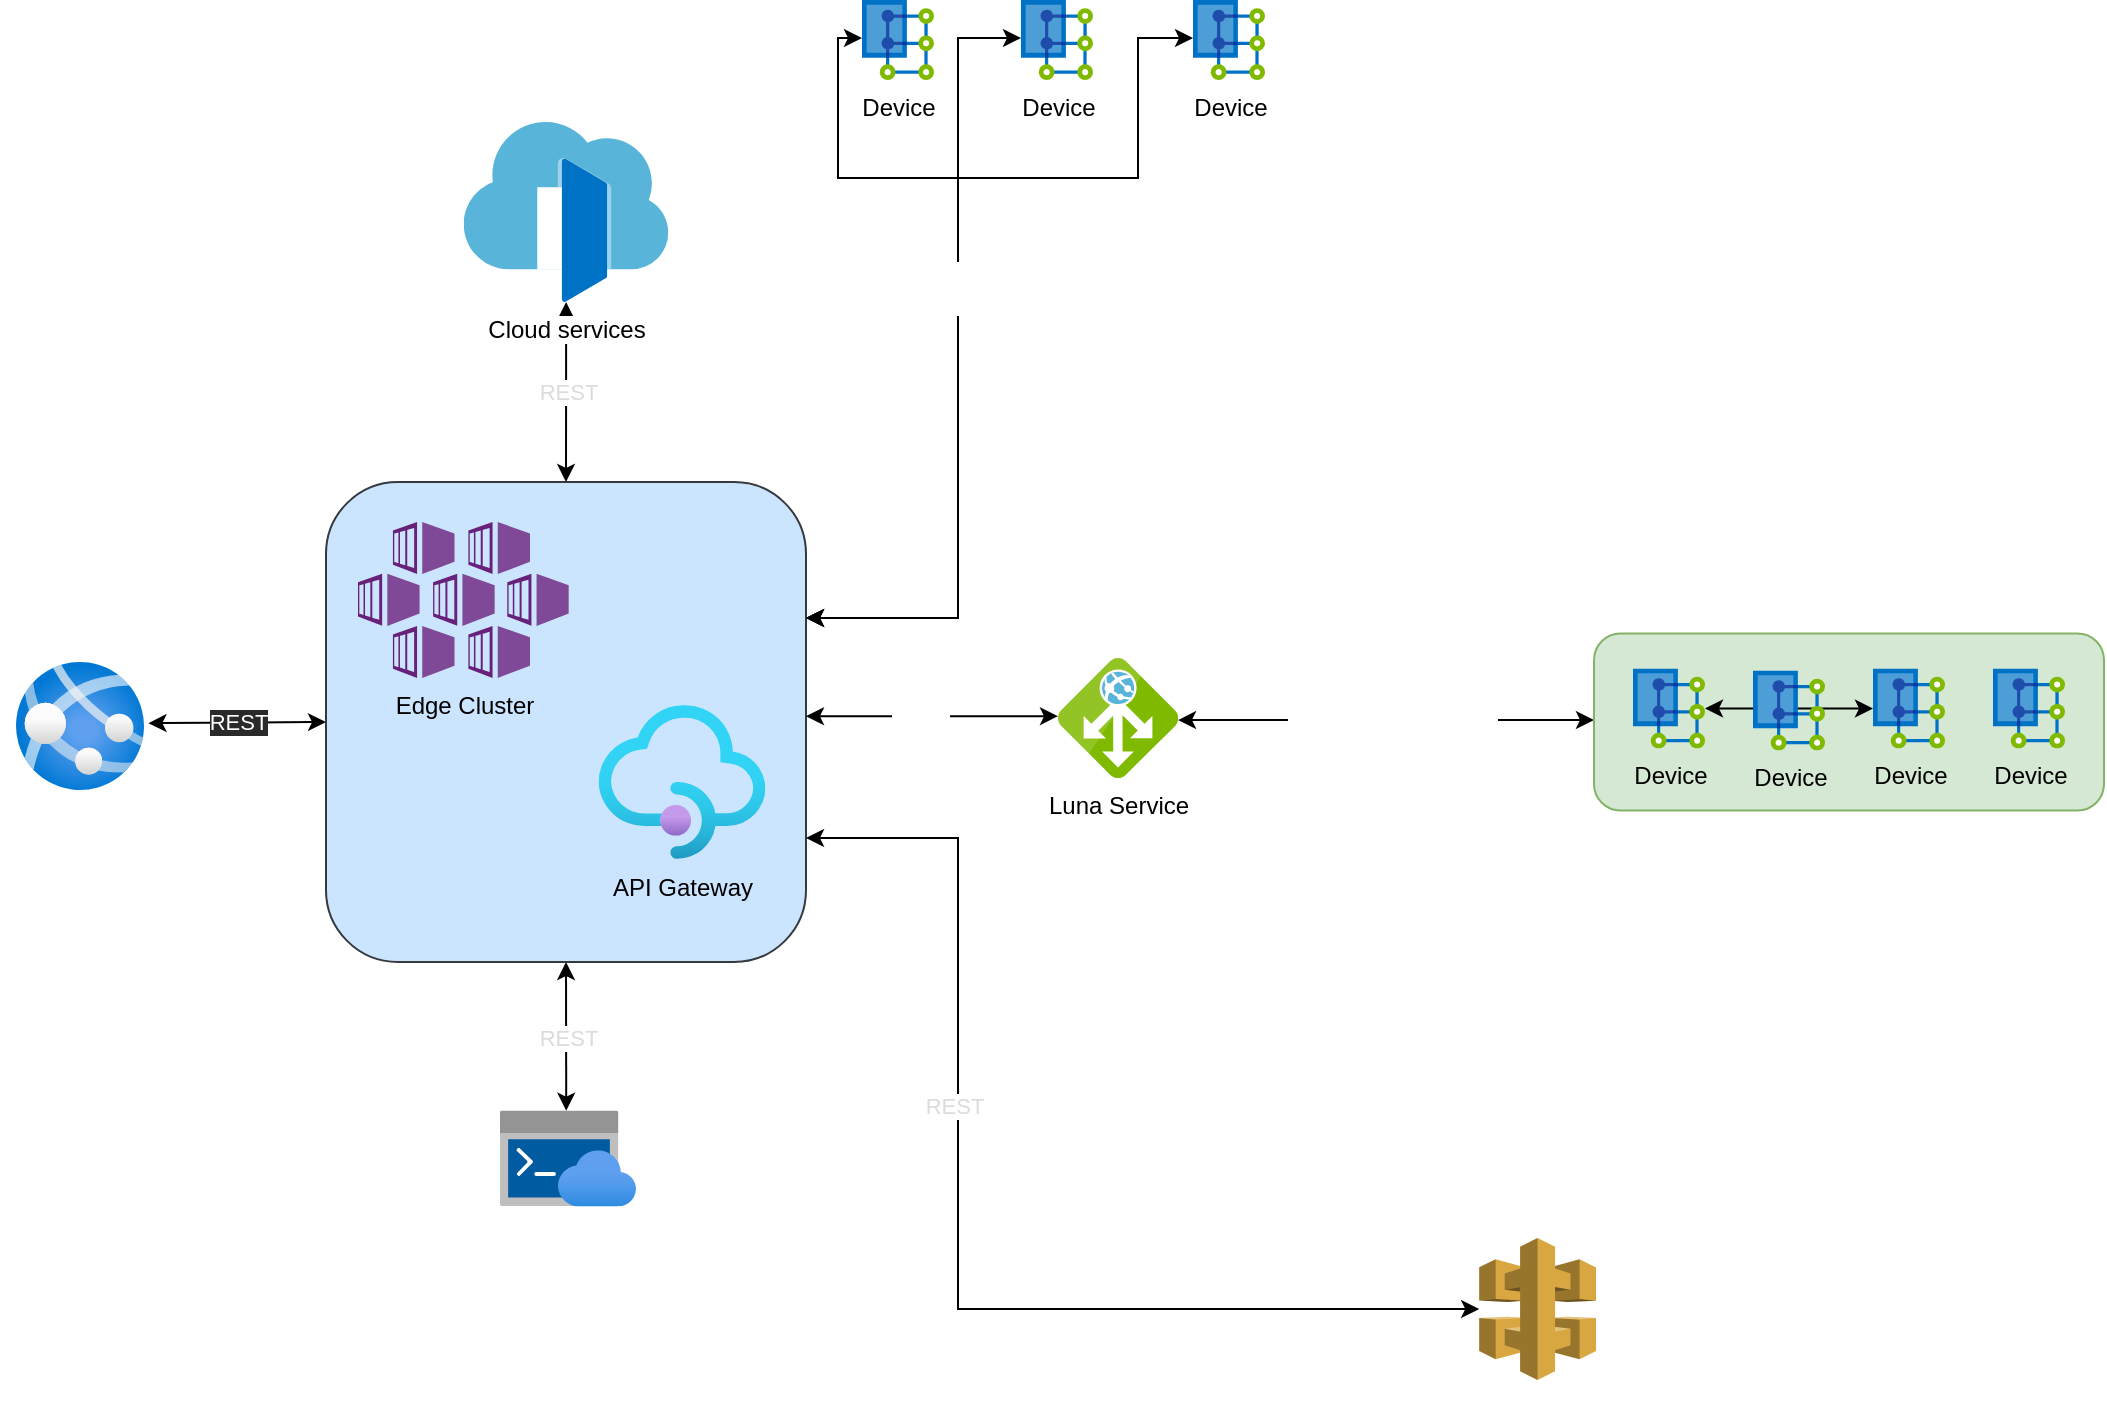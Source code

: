 <mxfile version="20.3.0" type="device"><diagram id="WI9T0HZ2pTsCkuznbFz-" name="Page-1"><mxGraphModel dx="1501" dy="933" grid="1" gridSize="10" guides="1" tooltips="1" connect="1" arrows="1" fold="1" page="1" pageScale="1" pageWidth="1169" pageHeight="827" math="0" shadow="0"><root><mxCell id="0"/><mxCell id="1" parent="0"/><mxCell id="2iyMGcU6QUidcw2wwA2w-64" value="REST" style="edgeStyle=none;rounded=0;orthogonalLoop=1;jettySize=auto;html=1;exitX=0;exitY=0.5;exitDx=0;exitDy=0;entryX=1.035;entryY=0.478;entryDx=0;entryDy=0;entryPerimeter=0;fontColor=#FFFFFF;startArrow=classic;startFill=1;labelBackgroundColor=#2A2A2A;" parent="1" source="2iyMGcU6QUidcw2wwA2w-1" target="2iyMGcU6QUidcw2wwA2w-62" edge="1"><mxGeometry relative="1" as="geometry"/></mxCell><mxCell id="2iyMGcU6QUidcw2wwA2w-67" style="edgeStyle=none;rounded=0;orthogonalLoop=1;jettySize=auto;html=1;exitX=0.5;exitY=1;exitDx=0;exitDy=0;entryX=0.487;entryY=0.002;entryDx=0;entryDy=0;entryPerimeter=0;fontColor=#212121;startArrow=classic;startFill=1;" parent="1" source="2iyMGcU6QUidcw2wwA2w-1" target="2iyMGcU6QUidcw2wwA2w-65" edge="1"><mxGeometry relative="1" as="geometry"/></mxCell><mxCell id="xchHNlPd2X_5uLg-PRqr-29" value="REST" style="edgeLabel;html=1;align=center;verticalAlign=middle;resizable=0;points=[];fontColor=#DBDBDB;" vertex="1" connectable="0" parent="2iyMGcU6QUidcw2wwA2w-67"><mxGeometry x="0.028" y="1" relative="1" as="geometry"><mxPoint as="offset"/></mxGeometry></mxCell><mxCell id="2iyMGcU6QUidcw2wwA2w-1" value="" style="rounded=1;whiteSpace=wrap;html=1;align=top;fillColor=#cce5ff;strokeColor=#36393d;" parent="1" vertex="1"><mxGeometry x="218" y="310" width="240" height="240" as="geometry"/></mxCell><mxCell id="2iyMGcU6QUidcw2wwA2w-2" value="Edge Cluster" style="sketch=0;aspect=fixed;html=1;points=[];align=center;image;fontSize=12;image=img/lib/mscae/Kubernetes_Services.svg;rounded=1;labelBackgroundColor=none;fontColor=#000000;" parent="1" vertex="1"><mxGeometry x="234" y="330" width="105.41" height="78" as="geometry"/></mxCell><mxCell id="xchHNlPd2X_5uLg-PRqr-35" style="edgeStyle=orthogonalEdgeStyle;rounded=0;orthogonalLoop=1;jettySize=auto;html=1;entryX=1;entryY=0.488;entryDx=0;entryDy=0;entryPerimeter=0;labelBackgroundColor=#2A2A2A;fontColor=#FFFFFF;startArrow=classic;startFill=1;" edge="1" parent="1" source="2iyMGcU6QUidcw2wwA2w-6" target="2iyMGcU6QUidcw2wwA2w-1"><mxGeometry relative="1" as="geometry"><Array as="points"><mxPoint x="575" y="428"/></Array></mxGeometry></mxCell><mxCell id="xchHNlPd2X_5uLg-PRqr-36" value="REST" style="edgeLabel;html=1;align=center;verticalAlign=middle;resizable=0;points=[];fontColor=#FFFFFF;" vertex="1" connectable="0" parent="xchHNlPd2X_5uLg-PRqr-35"><mxGeometry x="0.103" y="-3" relative="1" as="geometry"><mxPoint as="offset"/></mxGeometry></mxCell><mxCell id="2iyMGcU6QUidcw2wwA2w-6" value="Luna Service" style="sketch=0;aspect=fixed;html=1;points=[];align=center;image;fontSize=12;image=img/lib/mscae/Application_Gateway.svg;rounded=1;" parent="1" vertex="1"><mxGeometry x="584" y="398" width="60" height="60" as="geometry"/></mxCell><mxCell id="xchHNlPd2X_5uLg-PRqr-23" style="edgeStyle=orthogonalEdgeStyle;rounded=0;orthogonalLoop=1;jettySize=auto;html=1;fontColor=#FFFFFF;startArrow=classic;startFill=1;" edge="1" parent="1" source="2iyMGcU6QUidcw2wwA2w-29" target="2iyMGcU6QUidcw2wwA2w-1"><mxGeometry relative="1" as="geometry"/></mxCell><mxCell id="xchHNlPd2X_5uLg-PRqr-30" value="REST" style="edgeLabel;html=1;align=center;verticalAlign=middle;resizable=0;points=[];fontColor=#DBDBDB;" vertex="1" connectable="0" parent="xchHNlPd2X_5uLg-PRqr-23"><mxGeometry y="1" relative="1" as="geometry"><mxPoint as="offset"/></mxGeometry></mxCell><mxCell id="2iyMGcU6QUidcw2wwA2w-29" value="Cloud services" style="sketch=0;aspect=fixed;html=1;points=[];align=center;image;fontSize=12;image=img/lib/mscae/Front_Doors.svg;rounded=1;verticalAlign=top;horizontal=1;" parent="1" vertex="1"><mxGeometry x="286.87" y="130" width="102.27" height="90" as="geometry"/></mxCell><mxCell id="xchHNlPd2X_5uLg-PRqr-20" style="edgeStyle=orthogonalEdgeStyle;rounded=0;orthogonalLoop=1;jettySize=auto;html=1;entryX=1;entryY=0.517;entryDx=0;entryDy=0;entryPerimeter=0;fontColor=#FFFFFF;startArrow=classic;startFill=1;" edge="1" parent="1" source="2iyMGcU6QUidcw2wwA2w-43" target="2iyMGcU6QUidcw2wwA2w-6"><mxGeometry relative="1" as="geometry"><Array as="points"><mxPoint x="759" y="429"/><mxPoint x="759" y="429"/></Array></mxGeometry></mxCell><mxCell id="xchHNlPd2X_5uLg-PRqr-33" value="REST, MQTT,Custom&lt;br&gt;..." style="edgeLabel;html=1;align=center;verticalAlign=middle;resizable=0;points=[];fontColor=#FFFFFF;labelBackgroundColor=default;" vertex="1" connectable="0" parent="xchHNlPd2X_5uLg-PRqr-20"><mxGeometry x="-0.022" y="-1" relative="1" as="geometry"><mxPoint as="offset"/></mxGeometry></mxCell><mxCell id="2iyMGcU6QUidcw2wwA2w-43" value="" style="rounded=1;whiteSpace=wrap;html=1;fillColor=#d5e8d4;strokeColor=#82b366;align=top;" parent="1" vertex="1"><mxGeometry x="852" y="385.75" width="255" height="88.5" as="geometry"/></mxCell><mxCell id="xchHNlPd2X_5uLg-PRqr-25" value="" style="edgeStyle=orthogonalEdgeStyle;rounded=0;orthogonalLoop=1;jettySize=auto;html=1;fontColor=#FFFFFF;startArrow=classic;startFill=1;" edge="1" parent="1" source="2iyMGcU6QUidcw2wwA2w-44" target="2iyMGcU6QUidcw2wwA2w-58"><mxGeometry relative="1" as="geometry"/></mxCell><mxCell id="2iyMGcU6QUidcw2wwA2w-44" value="Device" style="sketch=0;aspect=fixed;html=1;points=[];align=center;image;fontSize=12;image=img/lib/mscae/Azure_Digital_Twins.svg;rounded=1;labelBackgroundColor=none;fontColor=#000000;" parent="1" vertex="1"><mxGeometry x="871.5" y="403.25" width="36" height="40" as="geometry"/></mxCell><mxCell id="2iyMGcU6QUidcw2wwA2w-56" value="Device" style="sketch=0;aspect=fixed;html=1;points=[];align=center;image;fontSize=12;image=img/lib/mscae/Azure_Digital_Twins.svg;rounded=1;labelBackgroundColor=none;fontColor=#000000;" parent="1" vertex="1"><mxGeometry x="931.5" y="404.25" width="36" height="40" as="geometry"/></mxCell><mxCell id="2iyMGcU6QUidcw2wwA2w-58" value="Device" style="sketch=0;aspect=fixed;html=1;points=[];align=center;image;fontSize=12;image=img/lib/mscae/Azure_Digital_Twins.svg;rounded=1;labelBackgroundColor=none;fontColor=#000000;" parent="1" vertex="1"><mxGeometry x="991.5" y="403.25" width="36" height="40" as="geometry"/></mxCell><mxCell id="2iyMGcU6QUidcw2wwA2w-60" value="Device" style="sketch=0;aspect=fixed;html=1;points=[];align=center;image;fontSize=12;image=img/lib/mscae/Azure_Digital_Twins.svg;rounded=1;labelBackgroundColor=none;fontColor=#000000;" parent="1" vertex="1"><mxGeometry x="1051.5" y="403.25" width="36" height="40" as="geometry"/></mxCell><mxCell id="2iyMGcU6QUidcw2wwA2w-62" value="&lt;font color=&quot;#ffffff&quot;&gt;Edge Web App&lt;/font&gt;" style="aspect=fixed;html=1;points=[];align=center;image;fontSize=12;image=img/lib/azure2/app_services/App_Services.svg;rounded=1;fontColor=#212121;" parent="1" vertex="1"><mxGeometry x="63" y="400" width="64" height="64" as="geometry"/></mxCell><mxCell id="2iyMGcU6QUidcw2wwA2w-65" value="&lt;font color=&quot;#ffffff&quot;&gt;CLI Client&lt;/font&gt;" style="aspect=fixed;html=1;points=[];align=center;image;fontSize=12;image=img/lib/azure2/preview/Azure_Cloud_Shell.svg;rounded=1;fontColor=#212121;" parent="1" vertex="1"><mxGeometry x="305.0" y="624.25" width="68" height="48" as="geometry"/></mxCell><mxCell id="xchHNlPd2X_5uLg-PRqr-1" value="API Gateway" style="aspect=fixed;html=1;points=[];align=center;image;fontSize=12;image=img/lib/azure2/app_services/API_Management_Services.svg;labelBackgroundColor=none;fontColor=#000000;" vertex="1" parent="1"><mxGeometry x="354.28" y="421.5" width="83.42" height="77" as="geometry"/></mxCell><mxCell id="xchHNlPd2X_5uLg-PRqr-13" style="edgeStyle=orthogonalEdgeStyle;rounded=0;orthogonalLoop=1;jettySize=auto;html=1;fontColor=#FFFFFF;startArrow=classic;startFill=1;" edge="1" parent="1" source="xchHNlPd2X_5uLg-PRqr-4" target="2iyMGcU6QUidcw2wwA2w-1"><mxGeometry relative="1" as="geometry"><Array as="points"><mxPoint x="474" y="88"/><mxPoint x="474" y="158"/><mxPoint x="534" y="158"/><mxPoint x="534" y="378"/></Array></mxGeometry></mxCell><mxCell id="xchHNlPd2X_5uLg-PRqr-4" value="Device" style="sketch=0;aspect=fixed;html=1;points=[];align=center;image;fontSize=12;image=img/lib/mscae/Azure_Digital_Twins.svg;rounded=1;" vertex="1" parent="1"><mxGeometry x="486" y="69" width="36" height="40" as="geometry"/></mxCell><mxCell id="xchHNlPd2X_5uLg-PRqr-14" style="edgeStyle=orthogonalEdgeStyle;rounded=0;orthogonalLoop=1;jettySize=auto;html=1;fontColor=#FFFFFF;startArrow=classic;startFill=1;" edge="1" parent="1" source="xchHNlPd2X_5uLg-PRqr-6" target="2iyMGcU6QUidcw2wwA2w-1"><mxGeometry relative="1" as="geometry"><Array as="points"><mxPoint x="534" y="88"/><mxPoint x="534" y="378"/></Array></mxGeometry></mxCell><mxCell id="xchHNlPd2X_5uLg-PRqr-6" value="Device" style="sketch=0;aspect=fixed;html=1;points=[];align=center;image;fontSize=12;image=img/lib/mscae/Azure_Digital_Twins.svg;rounded=1;" vertex="1" parent="1"><mxGeometry x="565.5" y="69" width="36" height="40" as="geometry"/></mxCell><mxCell id="xchHNlPd2X_5uLg-PRqr-16" value="REST, MQTT, Custom&lt;br&gt;..." style="edgeStyle=orthogonalEdgeStyle;rounded=0;orthogonalLoop=1;jettySize=auto;html=1;fontColor=#FFFFFF;startArrow=classic;startFill=1;labelBackgroundColor=default;" edge="1" parent="1" source="xchHNlPd2X_5uLg-PRqr-8" target="2iyMGcU6QUidcw2wwA2w-1"><mxGeometry relative="1" as="geometry"><Array as="points"><mxPoint x="624" y="88"/><mxPoint x="624" y="158"/><mxPoint x="534" y="158"/><mxPoint x="534" y="378"/></Array></mxGeometry></mxCell><mxCell id="xchHNlPd2X_5uLg-PRqr-8" value="Device" style="sketch=0;aspect=fixed;html=1;points=[];align=center;image;fontSize=12;image=img/lib/mscae/Azure_Digital_Twins.svg;rounded=1;" vertex="1" parent="1"><mxGeometry x="651.5" y="69" width="36" height="40" as="geometry"/></mxCell><mxCell id="xchHNlPd2X_5uLg-PRqr-26" style="edgeStyle=orthogonalEdgeStyle;rounded=0;orthogonalLoop=1;jettySize=auto;html=1;fontColor=#000000;startArrow=classic;startFill=1;" edge="1" parent="1" source="xchHNlPd2X_5uLg-PRqr-21" target="2iyMGcU6QUidcw2wwA2w-1"><mxGeometry relative="1" as="geometry"><Array as="points"><mxPoint x="534" y="723"/><mxPoint x="534" y="488"/></Array></mxGeometry></mxCell><mxCell id="xchHNlPd2X_5uLg-PRqr-28" value="REST" style="edgeLabel;html=1;align=center;verticalAlign=middle;resizable=0;points=[];fontColor=#DBDBDB;" vertex="1" connectable="0" parent="xchHNlPd2X_5uLg-PRqr-26"><mxGeometry x="0.267" y="2" relative="1" as="geometry"><mxPoint as="offset"/></mxGeometry></mxCell><mxCell id="xchHNlPd2X_5uLg-PRqr-21" value="External REST Service" style="outlineConnect=0;dashed=0;verticalLabelPosition=bottom;verticalAlign=top;align=center;html=1;shape=mxgraph.aws3.api_gateway;fillColor=#D9A741;gradientColor=none;fontColor=#FFFFFF;" vertex="1" parent="1"><mxGeometry x="794.6" y="688" width="58.4" height="71" as="geometry"/></mxCell></root></mxGraphModel></diagram></mxfile>